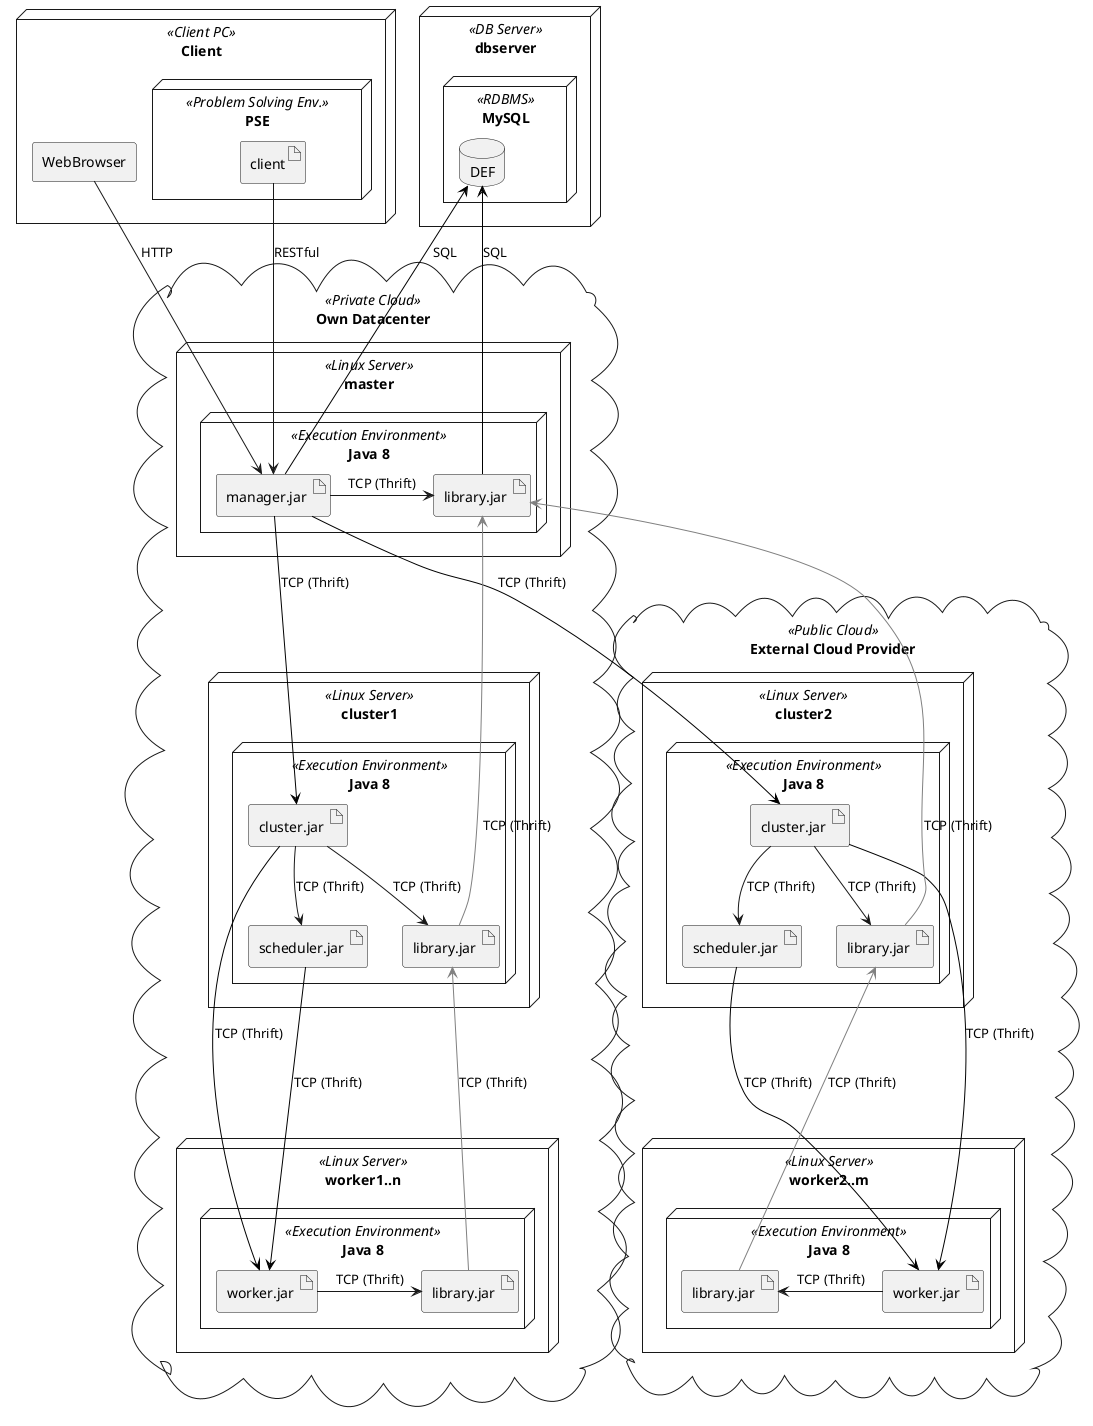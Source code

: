 @startuml

'skinparam linetype polyline

node Client <<Client PC>> {
    node PSE <<Problem Solving Env.>> {
        artifact "client" as c_client
    }
    agent "WebBrowser" as c_browser
}

cloud "Own Datacenter" <<Private Cloud>> {
	node master <<Linux Server>> {
	    node "Java 8" as m_java <<Execution Environment>> {
	        artifact "manager.jar " as manager
	        artifact "library.jar " as m_library

	        manager -> m_library : "TCP (Thrift)"
	    }
	}

	node cluster1 <<Linux Server>> {
	    node "Java 8" as c1_java <<Execution Environment>> {
	        artifact "cluster.jar " as c1_cluster
	        artifact "library.jar " as c1_library
	        artifact "scheduler.jar " as c1_scheduler

	        c1_cluster --> c1_library: "TCP (Thrift)"
	        c1_cluster --> c1_scheduler: "TCP (Thrift)"
	    }
	}
	node "worker1..n" as worker1 <<Linux Server>> {
	    node "Java 8" as w1_java <<Execution Environment>> {
	        artifact "worker.jar " as w1_worker
	        artifact "library.jar " as w1_library

	        w1_worker -> w1_library : "TCP (Thrift)"
	    }
	}
}

cloud "External Cloud Provider" <<Public Cloud>> {
	node cluster2 <<Linux Server>> {
	    node "Java 8" as c2_java <<Execution Environment>> {
	        artifact "cluster.jar " as c2_cluster
	        artifact "library.jar " as c2_library
	        artifact "scheduler.jar " as c2_scheduler

	        c2_cluster --> c2_library: "TCP (Thrift)"
	        c2_cluster --> c2_scheduler: "TCP (Thrift)"
	    }
	}

	node "worker2..m" as worker2 <<Linux Server>> {
	    node "Java 8" as w2_java <<Execution Environment>> {
	        artifact "worker.jar " as w2_worker
	        artifact "library.jar " as w2_library

	        w2_worker -> w2_library : "TCP (Thrift)"
	    }
	}
}

node dbserver <<DB Server>> {
    node "MySQL" <<RDBMS>> {
        database DEF as def
    }
}



c_client --> manager : RESTful
c_browser --> manager : HTTP

manager -[#black]up-> def : SQL
m_library -[#black]up-> def : SQL

manager -[#black]-> c1_cluster : "TCP (Thrift)"
manager -[#black]-> c2_cluster : "TCP (Thrift)"

c1_cluster --[#black]-> w1_worker: "TCP (Thrift)"
c2_cluster --[#black]-> w2_worker: "TCP (Thrift)"
c1_scheduler --[#black]-> w1_worker: "TCP (Thrift)"
c2_scheduler --[#black]-> w2_worker: "TCP (Thrift)"

c1_library <--[#grey]- w1_library : "TCP (Thrift)"
c2_library <--[#grey]- w2_library : "TCP (Thrift)"
m_library <--[#grey]- c1_library : "TCP (Thrift)"
m_library <--[#grey]- c2_library : "TCP (Thrift)"
@enduml